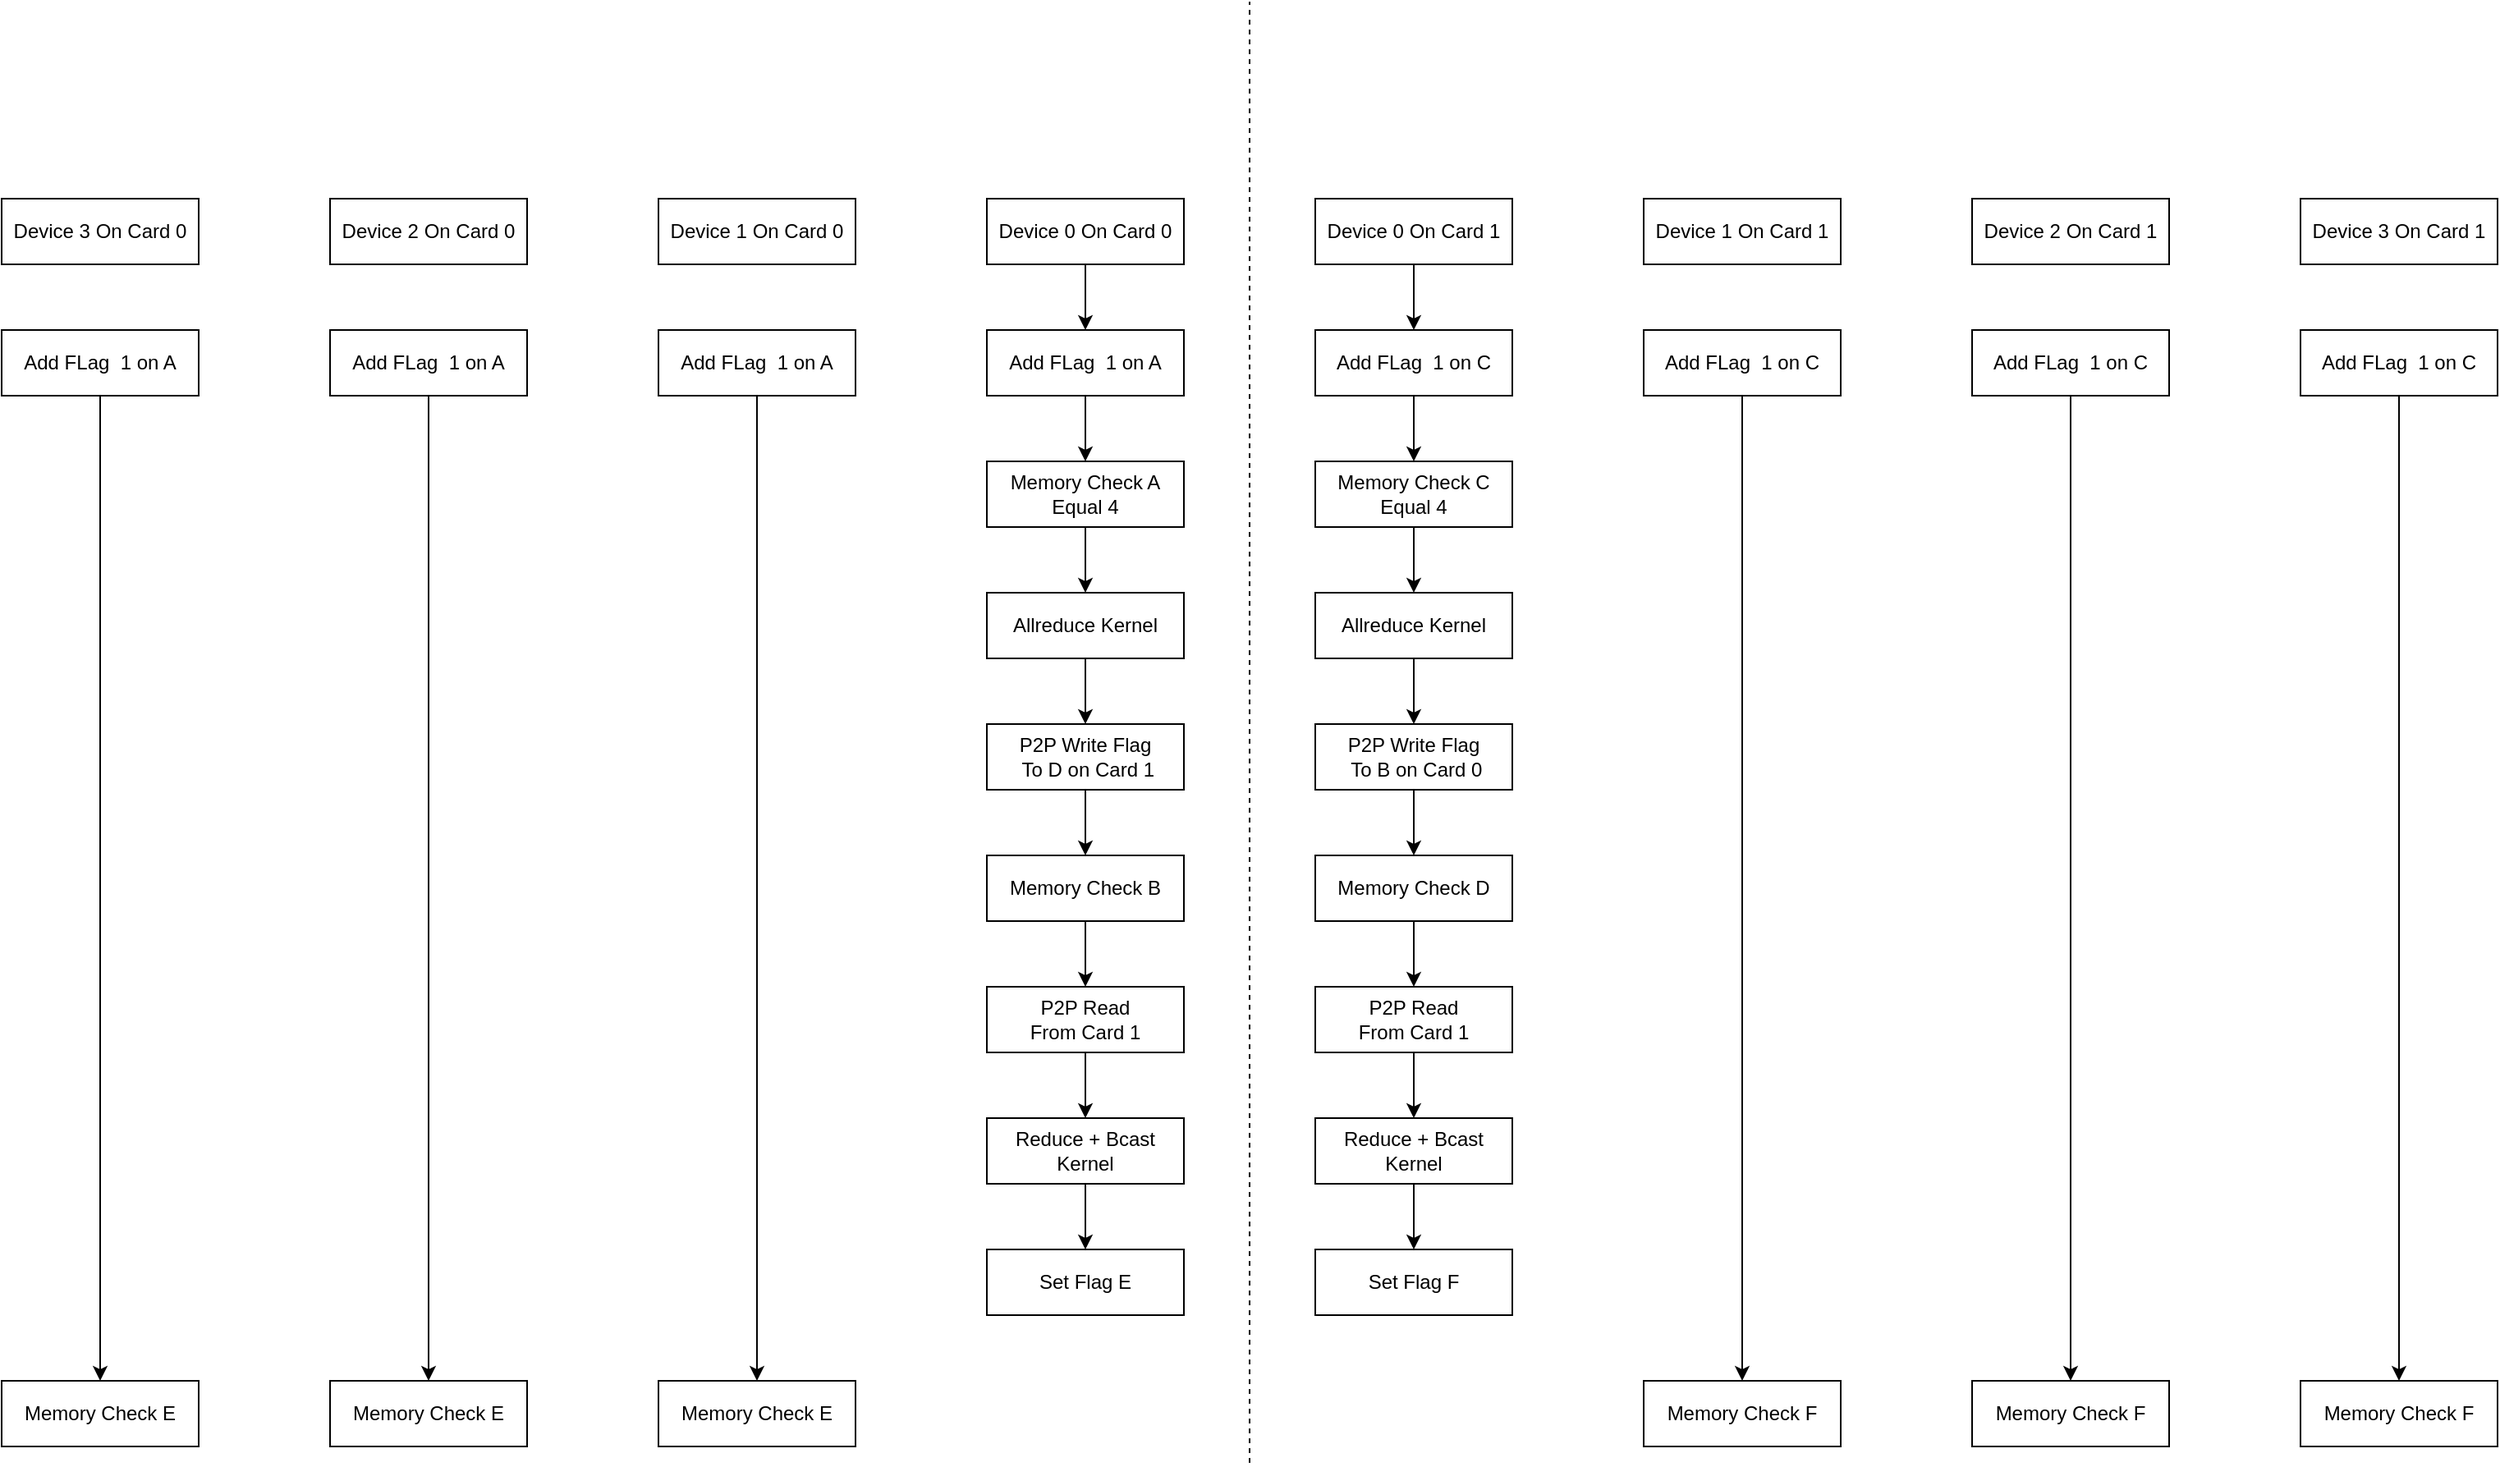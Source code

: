 <mxfile version="21.3.8" type="github">
  <diagram name="Page-1" id="uXH1Mn47wiIiLpIFTY3a">
    <mxGraphModel dx="1841" dy="1035" grid="1" gridSize="10" guides="1" tooltips="1" connect="1" arrows="1" fold="1" page="1" pageScale="1" pageWidth="850" pageHeight="1100" math="0" shadow="0">
      <root>
        <mxCell id="0" />
        <mxCell id="1" parent="0" />
        <mxCell id="RRtqH9N0MBYJp4btdwDN-55" value="" style="edgeStyle=orthogonalEdgeStyle;rounded=0;orthogonalLoop=1;jettySize=auto;html=1;" edge="1" parent="1" source="RRtqH9N0MBYJp4btdwDN-1" target="RRtqH9N0MBYJp4btdwDN-54">
          <mxGeometry relative="1" as="geometry" />
        </mxCell>
        <mxCell id="RRtqH9N0MBYJp4btdwDN-1" value="Add FLag&amp;nbsp; 1 on A" style="rounded=0;whiteSpace=wrap;html=1;" vertex="1" parent="1">
          <mxGeometry x="80" y="280" width="120" height="40" as="geometry" />
        </mxCell>
        <mxCell id="RRtqH9N0MBYJp4btdwDN-2" value="Device 3 On Card 0" style="rounded=0;whiteSpace=wrap;html=1;" vertex="1" parent="1">
          <mxGeometry x="80" y="200" width="120" height="40" as="geometry" />
        </mxCell>
        <mxCell id="RRtqH9N0MBYJp4btdwDN-53" value="" style="edgeStyle=orthogonalEdgeStyle;rounded=0;orthogonalLoop=1;jettySize=auto;html=1;" edge="1" parent="1" source="RRtqH9N0MBYJp4btdwDN-4" target="RRtqH9N0MBYJp4btdwDN-52">
          <mxGeometry relative="1" as="geometry" />
        </mxCell>
        <mxCell id="RRtqH9N0MBYJp4btdwDN-4" value="Add FLag&amp;nbsp; 1 on A" style="rounded=0;whiteSpace=wrap;html=1;" vertex="1" parent="1">
          <mxGeometry x="280" y="280" width="120" height="40" as="geometry" />
        </mxCell>
        <mxCell id="RRtqH9N0MBYJp4btdwDN-5" value="Device 2 On Card 0" style="rounded=0;whiteSpace=wrap;html=1;" vertex="1" parent="1">
          <mxGeometry x="280" y="200" width="120" height="40" as="geometry" />
        </mxCell>
        <mxCell id="RRtqH9N0MBYJp4btdwDN-51" value="" style="edgeStyle=orthogonalEdgeStyle;rounded=0;orthogonalLoop=1;jettySize=auto;html=1;" edge="1" parent="1" source="RRtqH9N0MBYJp4btdwDN-6" target="RRtqH9N0MBYJp4btdwDN-50">
          <mxGeometry relative="1" as="geometry" />
        </mxCell>
        <mxCell id="RRtqH9N0MBYJp4btdwDN-6" value="Add FLag&amp;nbsp; 1 on A" style="rounded=0;whiteSpace=wrap;html=1;" vertex="1" parent="1">
          <mxGeometry x="480" y="280" width="120" height="40" as="geometry" />
        </mxCell>
        <mxCell id="RRtqH9N0MBYJp4btdwDN-7" value="Device 1 On Card 0" style="rounded=0;whiteSpace=wrap;html=1;" vertex="1" parent="1">
          <mxGeometry x="480" y="200" width="120" height="40" as="geometry" />
        </mxCell>
        <mxCell id="RRtqH9N0MBYJp4btdwDN-43" value="" style="edgeStyle=orthogonalEdgeStyle;rounded=0;orthogonalLoop=1;jettySize=auto;html=1;" edge="1" parent="1" source="RRtqH9N0MBYJp4btdwDN-8" target="RRtqH9N0MBYJp4btdwDN-18">
          <mxGeometry relative="1" as="geometry" />
        </mxCell>
        <mxCell id="RRtqH9N0MBYJp4btdwDN-8" value="Add FLag&amp;nbsp; 1 on A" style="rounded=0;whiteSpace=wrap;html=1;" vertex="1" parent="1">
          <mxGeometry x="680" y="280" width="120" height="40" as="geometry" />
        </mxCell>
        <mxCell id="RRtqH9N0MBYJp4btdwDN-42" value="" style="edgeStyle=orthogonalEdgeStyle;rounded=0;orthogonalLoop=1;jettySize=auto;html=1;" edge="1" parent="1" source="RRtqH9N0MBYJp4btdwDN-9" target="RRtqH9N0MBYJp4btdwDN-8">
          <mxGeometry relative="1" as="geometry" />
        </mxCell>
        <mxCell id="RRtqH9N0MBYJp4btdwDN-9" value="Device 0 On Card 0" style="rounded=0;whiteSpace=wrap;html=1;" vertex="1" parent="1">
          <mxGeometry x="680" y="200" width="120" height="40" as="geometry" />
        </mxCell>
        <mxCell id="RRtqH9N0MBYJp4btdwDN-10" value="" style="endArrow=none;dashed=1;html=1;rounded=0;" edge="1" parent="1">
          <mxGeometry width="50" height="50" relative="1" as="geometry">
            <mxPoint x="840" y="970" as="sourcePoint" />
            <mxPoint x="840" y="80" as="targetPoint" />
          </mxGeometry>
        </mxCell>
        <mxCell id="RRtqH9N0MBYJp4btdwDN-45" value="" style="edgeStyle=orthogonalEdgeStyle;rounded=0;orthogonalLoop=1;jettySize=auto;html=1;" edge="1" parent="1" source="RRtqH9N0MBYJp4btdwDN-15" target="RRtqH9N0MBYJp4btdwDN-16">
          <mxGeometry relative="1" as="geometry" />
        </mxCell>
        <mxCell id="RRtqH9N0MBYJp4btdwDN-15" value="Allreduce Kernel" style="rounded=0;whiteSpace=wrap;html=1;" vertex="1" parent="1">
          <mxGeometry x="680" y="440" width="120" height="40" as="geometry" />
        </mxCell>
        <mxCell id="RRtqH9N0MBYJp4btdwDN-46" value="" style="edgeStyle=orthogonalEdgeStyle;rounded=0;orthogonalLoop=1;jettySize=auto;html=1;" edge="1" parent="1" source="RRtqH9N0MBYJp4btdwDN-16" target="RRtqH9N0MBYJp4btdwDN-17">
          <mxGeometry relative="1" as="geometry" />
        </mxCell>
        <mxCell id="RRtqH9N0MBYJp4btdwDN-16" value="P2P Write Flag&lt;br&gt;&amp;nbsp;To D on Card 1" style="rounded=0;whiteSpace=wrap;html=1;" vertex="1" parent="1">
          <mxGeometry x="680" y="520" width="120" height="40" as="geometry" />
        </mxCell>
        <mxCell id="RRtqH9N0MBYJp4btdwDN-47" value="" style="edgeStyle=orthogonalEdgeStyle;rounded=0;orthogonalLoop=1;jettySize=auto;html=1;" edge="1" parent="1" source="RRtqH9N0MBYJp4btdwDN-17" target="RRtqH9N0MBYJp4btdwDN-19">
          <mxGeometry relative="1" as="geometry" />
        </mxCell>
        <mxCell id="RRtqH9N0MBYJp4btdwDN-17" value="Memory Check B" style="rounded=0;whiteSpace=wrap;html=1;" vertex="1" parent="1">
          <mxGeometry x="680" y="600" width="120" height="40" as="geometry" />
        </mxCell>
        <mxCell id="RRtqH9N0MBYJp4btdwDN-44" value="" style="edgeStyle=orthogonalEdgeStyle;rounded=0;orthogonalLoop=1;jettySize=auto;html=1;" edge="1" parent="1" source="RRtqH9N0MBYJp4btdwDN-18" target="RRtqH9N0MBYJp4btdwDN-15">
          <mxGeometry relative="1" as="geometry" />
        </mxCell>
        <mxCell id="RRtqH9N0MBYJp4btdwDN-18" value="Memory Check A &lt;br&gt;Equal 4" style="rounded=0;whiteSpace=wrap;html=1;" vertex="1" parent="1">
          <mxGeometry x="680" y="360" width="120" height="40" as="geometry" />
        </mxCell>
        <mxCell id="RRtqH9N0MBYJp4btdwDN-48" value="" style="edgeStyle=orthogonalEdgeStyle;rounded=0;orthogonalLoop=1;jettySize=auto;html=1;" edge="1" parent="1" source="RRtqH9N0MBYJp4btdwDN-19" target="RRtqH9N0MBYJp4btdwDN-34">
          <mxGeometry relative="1" as="geometry" />
        </mxCell>
        <mxCell id="RRtqH9N0MBYJp4btdwDN-19" value="P2P Read&lt;br&gt;From Card 1" style="rounded=0;whiteSpace=wrap;html=1;" vertex="1" parent="1">
          <mxGeometry x="680" y="680" width="120" height="40" as="geometry" />
        </mxCell>
        <mxCell id="RRtqH9N0MBYJp4btdwDN-36" value="" style="edgeStyle=orthogonalEdgeStyle;rounded=0;orthogonalLoop=1;jettySize=auto;html=1;" edge="1" parent="1" source="RRtqH9N0MBYJp4btdwDN-20" target="RRtqH9N0MBYJp4btdwDN-25">
          <mxGeometry relative="1" as="geometry" />
        </mxCell>
        <mxCell id="RRtqH9N0MBYJp4btdwDN-20" value="Add FLag&amp;nbsp; 1 on C" style="rounded=0;whiteSpace=wrap;html=1;" vertex="1" parent="1">
          <mxGeometry x="880" y="280" width="120" height="40" as="geometry" />
        </mxCell>
        <mxCell id="RRtqH9N0MBYJp4btdwDN-35" value="" style="edgeStyle=orthogonalEdgeStyle;rounded=0;orthogonalLoop=1;jettySize=auto;html=1;" edge="1" parent="1" source="RRtqH9N0MBYJp4btdwDN-21" target="RRtqH9N0MBYJp4btdwDN-20">
          <mxGeometry relative="1" as="geometry" />
        </mxCell>
        <mxCell id="RRtqH9N0MBYJp4btdwDN-21" value="Device 0 On Card 1" style="rounded=0;whiteSpace=wrap;html=1;" vertex="1" parent="1">
          <mxGeometry x="880" y="200" width="120" height="40" as="geometry" />
        </mxCell>
        <mxCell id="RRtqH9N0MBYJp4btdwDN-38" value="" style="edgeStyle=orthogonalEdgeStyle;rounded=0;orthogonalLoop=1;jettySize=auto;html=1;" edge="1" parent="1" source="RRtqH9N0MBYJp4btdwDN-22" target="RRtqH9N0MBYJp4btdwDN-23">
          <mxGeometry relative="1" as="geometry" />
        </mxCell>
        <mxCell id="RRtqH9N0MBYJp4btdwDN-22" value="Allreduce Kernel" style="rounded=0;whiteSpace=wrap;html=1;" vertex="1" parent="1">
          <mxGeometry x="880" y="440" width="120" height="40" as="geometry" />
        </mxCell>
        <mxCell id="RRtqH9N0MBYJp4btdwDN-39" value="" style="edgeStyle=orthogonalEdgeStyle;rounded=0;orthogonalLoop=1;jettySize=auto;html=1;" edge="1" parent="1" source="RRtqH9N0MBYJp4btdwDN-23" target="RRtqH9N0MBYJp4btdwDN-24">
          <mxGeometry relative="1" as="geometry" />
        </mxCell>
        <mxCell id="RRtqH9N0MBYJp4btdwDN-23" value="P2P Write Flag&lt;br&gt;&amp;nbsp;To B on Card 0" style="rounded=0;whiteSpace=wrap;html=1;" vertex="1" parent="1">
          <mxGeometry x="880" y="520" width="120" height="40" as="geometry" />
        </mxCell>
        <mxCell id="RRtqH9N0MBYJp4btdwDN-40" value="" style="edgeStyle=orthogonalEdgeStyle;rounded=0;orthogonalLoop=1;jettySize=auto;html=1;" edge="1" parent="1" source="RRtqH9N0MBYJp4btdwDN-24" target="RRtqH9N0MBYJp4btdwDN-26">
          <mxGeometry relative="1" as="geometry" />
        </mxCell>
        <mxCell id="RRtqH9N0MBYJp4btdwDN-24" value="Memory Check D" style="rounded=0;whiteSpace=wrap;html=1;" vertex="1" parent="1">
          <mxGeometry x="880" y="600" width="120" height="40" as="geometry" />
        </mxCell>
        <mxCell id="RRtqH9N0MBYJp4btdwDN-37" value="" style="edgeStyle=orthogonalEdgeStyle;rounded=0;orthogonalLoop=1;jettySize=auto;html=1;" edge="1" parent="1" source="RRtqH9N0MBYJp4btdwDN-25" target="RRtqH9N0MBYJp4btdwDN-22">
          <mxGeometry relative="1" as="geometry" />
        </mxCell>
        <mxCell id="RRtqH9N0MBYJp4btdwDN-25" value="Memory Check C&lt;br&gt;Equal 4" style="rounded=0;whiteSpace=wrap;html=1;" vertex="1" parent="1">
          <mxGeometry x="880" y="360" width="120" height="40" as="geometry" />
        </mxCell>
        <mxCell id="RRtqH9N0MBYJp4btdwDN-41" value="" style="edgeStyle=orthogonalEdgeStyle;rounded=0;orthogonalLoop=1;jettySize=auto;html=1;" edge="1" parent="1" source="RRtqH9N0MBYJp4btdwDN-26" target="RRtqH9N0MBYJp4btdwDN-33">
          <mxGeometry relative="1" as="geometry" />
        </mxCell>
        <mxCell id="RRtqH9N0MBYJp4btdwDN-26" value="P2P Read&lt;br&gt;From Card 1" style="rounded=0;whiteSpace=wrap;html=1;" vertex="1" parent="1">
          <mxGeometry x="880" y="680" width="120" height="40" as="geometry" />
        </mxCell>
        <mxCell id="RRtqH9N0MBYJp4btdwDN-58" value="" style="edgeStyle=orthogonalEdgeStyle;rounded=0;orthogonalLoop=1;jettySize=auto;html=1;" edge="1" parent="1" source="RRtqH9N0MBYJp4btdwDN-27" target="RRtqH9N0MBYJp4btdwDN-57">
          <mxGeometry relative="1" as="geometry" />
        </mxCell>
        <mxCell id="RRtqH9N0MBYJp4btdwDN-27" value="Add FLag&amp;nbsp; 1 on C" style="rounded=0;whiteSpace=wrap;html=1;" vertex="1" parent="1">
          <mxGeometry x="1080" y="280" width="120" height="40" as="geometry" />
        </mxCell>
        <mxCell id="RRtqH9N0MBYJp4btdwDN-28" value="Device 1 On Card 1" style="rounded=0;whiteSpace=wrap;html=1;" vertex="1" parent="1">
          <mxGeometry x="1080" y="200" width="120" height="40" as="geometry" />
        </mxCell>
        <mxCell id="RRtqH9N0MBYJp4btdwDN-60" value="" style="edgeStyle=orthogonalEdgeStyle;rounded=0;orthogonalLoop=1;jettySize=auto;html=1;" edge="1" parent="1" source="RRtqH9N0MBYJp4btdwDN-29" target="RRtqH9N0MBYJp4btdwDN-59">
          <mxGeometry relative="1" as="geometry" />
        </mxCell>
        <mxCell id="RRtqH9N0MBYJp4btdwDN-29" value="Add FLag&amp;nbsp; 1 on C" style="rounded=0;whiteSpace=wrap;html=1;" vertex="1" parent="1">
          <mxGeometry x="1280" y="280" width="120" height="40" as="geometry" />
        </mxCell>
        <mxCell id="RRtqH9N0MBYJp4btdwDN-30" value="Device 2 On Card 1" style="rounded=0;whiteSpace=wrap;html=1;" vertex="1" parent="1">
          <mxGeometry x="1280" y="200" width="120" height="40" as="geometry" />
        </mxCell>
        <mxCell id="RRtqH9N0MBYJp4btdwDN-62" value="" style="edgeStyle=orthogonalEdgeStyle;rounded=0;orthogonalLoop=1;jettySize=auto;html=1;" edge="1" parent="1" source="RRtqH9N0MBYJp4btdwDN-31" target="RRtqH9N0MBYJp4btdwDN-61">
          <mxGeometry relative="1" as="geometry" />
        </mxCell>
        <mxCell id="RRtqH9N0MBYJp4btdwDN-31" value="Add FLag&amp;nbsp; 1 on C" style="rounded=0;whiteSpace=wrap;html=1;" vertex="1" parent="1">
          <mxGeometry x="1480" y="280" width="120" height="40" as="geometry" />
        </mxCell>
        <mxCell id="RRtqH9N0MBYJp4btdwDN-32" value="Device 3 On Card 1" style="rounded=0;whiteSpace=wrap;html=1;" vertex="1" parent="1">
          <mxGeometry x="1480" y="200" width="120" height="40" as="geometry" />
        </mxCell>
        <mxCell id="RRtqH9N0MBYJp4btdwDN-63" value="" style="edgeStyle=orthogonalEdgeStyle;rounded=0;orthogonalLoop=1;jettySize=auto;html=1;" edge="1" parent="1" source="RRtqH9N0MBYJp4btdwDN-33" target="RRtqH9N0MBYJp4btdwDN-56">
          <mxGeometry relative="1" as="geometry" />
        </mxCell>
        <mxCell id="RRtqH9N0MBYJp4btdwDN-33" value="Reduce + Bcast&lt;br&gt;Kernel" style="rounded=0;whiteSpace=wrap;html=1;" vertex="1" parent="1">
          <mxGeometry x="880" y="760" width="120" height="40" as="geometry" />
        </mxCell>
        <mxCell id="RRtqH9N0MBYJp4btdwDN-64" value="" style="edgeStyle=orthogonalEdgeStyle;rounded=0;orthogonalLoop=1;jettySize=auto;html=1;" edge="1" parent="1" source="RRtqH9N0MBYJp4btdwDN-34" target="RRtqH9N0MBYJp4btdwDN-49">
          <mxGeometry relative="1" as="geometry" />
        </mxCell>
        <mxCell id="RRtqH9N0MBYJp4btdwDN-34" value="Reduce + Bcast&lt;br&gt;Kernel" style="rounded=0;whiteSpace=wrap;html=1;" vertex="1" parent="1">
          <mxGeometry x="680" y="760" width="120" height="40" as="geometry" />
        </mxCell>
        <mxCell id="RRtqH9N0MBYJp4btdwDN-49" value="Set Flag E" style="rounded=0;whiteSpace=wrap;html=1;" vertex="1" parent="1">
          <mxGeometry x="680" y="840" width="120" height="40" as="geometry" />
        </mxCell>
        <mxCell id="RRtqH9N0MBYJp4btdwDN-50" value="Memory Check E" style="rounded=0;whiteSpace=wrap;html=1;" vertex="1" parent="1">
          <mxGeometry x="480" y="920" width="120" height="40" as="geometry" />
        </mxCell>
        <mxCell id="RRtqH9N0MBYJp4btdwDN-52" value="Memory Check E" style="rounded=0;whiteSpace=wrap;html=1;" vertex="1" parent="1">
          <mxGeometry x="280" y="920" width="120" height="40" as="geometry" />
        </mxCell>
        <mxCell id="RRtqH9N0MBYJp4btdwDN-54" value="Memory Check E" style="rounded=0;whiteSpace=wrap;html=1;" vertex="1" parent="1">
          <mxGeometry x="80" y="920" width="120" height="40" as="geometry" />
        </mxCell>
        <mxCell id="RRtqH9N0MBYJp4btdwDN-56" value="Set Flag F" style="rounded=0;whiteSpace=wrap;html=1;" vertex="1" parent="1">
          <mxGeometry x="880" y="840" width="120" height="40" as="geometry" />
        </mxCell>
        <mxCell id="RRtqH9N0MBYJp4btdwDN-57" value="Memory Check F" style="rounded=0;whiteSpace=wrap;html=1;" vertex="1" parent="1">
          <mxGeometry x="1080" y="920" width="120" height="40" as="geometry" />
        </mxCell>
        <mxCell id="RRtqH9N0MBYJp4btdwDN-59" value="Memory Check F" style="rounded=0;whiteSpace=wrap;html=1;" vertex="1" parent="1">
          <mxGeometry x="1280" y="920" width="120" height="40" as="geometry" />
        </mxCell>
        <mxCell id="RRtqH9N0MBYJp4btdwDN-61" value="Memory Check F" style="rounded=0;whiteSpace=wrap;html=1;" vertex="1" parent="1">
          <mxGeometry x="1480" y="920" width="120" height="40" as="geometry" />
        </mxCell>
      </root>
    </mxGraphModel>
  </diagram>
</mxfile>
